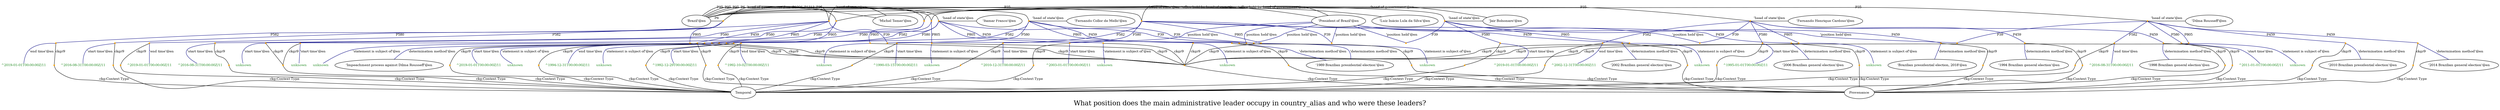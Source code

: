 strict graph "q155-K4" {
	label="What position does the main administrative leader occupy in country_alias and who were these leaders?"
	fontsize=20
	{
		rank=same
		node [color="" fontcolor=black fontsize=10 shape=ellipse style=""]
		Q155 [label="'Brazil'@en"]
		Q40722 [label="'Dilma Rousseff'@en"]
		node [color=orange fontsize=10 shape=point style=filled]
		"Q155-P35-Q40722-9755b85b-0" [label=""]
	}
	edge [fontsize=10]
	Q155 -- "Q155-P35-Q40722-9755b85b-0" [label=P35]
	"Q155-P35-Q40722-9755b85b-0" -- Q40722 [label="'head of state'@en"]
	node [color=orange fontsize=10 shape=point style=filled]
	"Q155-P35-Q40722-9755b85b-0" [label=""]
	node [color=orange fontsize=10 shape=point style=filled]
	"Q155-P35-Q40722-9755b85b-0-P805" [label=""]
	node [color="" fontcolor=forestgreen fontsize=10 shape=plain style=""]
	"Q155-P35-Q40722-9755b85b-0-P805unknown" [label=unknown]
	"Q155-P35-Q40722-9755b85b-0" -- "Q155-P35-Q40722-9755b85b-0-P805" [label=P805 color=navyblue]
	"Q155-P35-Q40722-9755b85b-0-P805" -- "Q155-P35-Q40722-9755b85b-0-P805unknown" [label="'statement is subject of'@en" color=navyblue]
	node [color=orange fontsize=10 shape=point style=filled]
	"Q155-P35-Q40722-9755b85b-0-P805" [label=""]
	node [color=orange fontsize=10 shape=point style=filled]
	"ckg_c22-P805" [label=""]
	node [color="" fontcolor=black fontsize=10 shape=ellipse style=""]
	ckgP1 [label=Provenance]
	"Q155-P35-Q40722-9755b85b-0-P805" -- "ckg_c22-P805" [label=ckgr9]
	"ckg_c22-P805" -- ckgP1 [label="ckg:Context Type"]
	{
		rank=same
		node [color="" fontcolor=black fontsize=10 shape=ellipse style=""]
		Q155 [label="'Brazil'@en"]
		Q236503 [label="'Fernando Collor de Mello'@en"]
		node [color=orange fontsize=10 shape=point style=filled]
		"Q155-P35-Q236503-8f926bc0-0" [label=""]
	}
	edge [fontsize=10]
	Q155 -- "Q155-P35-Q236503-8f926bc0-0" [label=P35]
	"Q155-P35-Q236503-8f926bc0-0" -- Q236503 [label="'head of state'@en"]
	node [color=orange fontsize=10 shape=point style=filled]
	"Q155-P35-Q236503-8f926bc0-0" [label=""]
	node [color=orange fontsize=10 shape=point style=filled]
	"Q155-P35-Q236503-8f926bc0-0-P805" [label=""]
	node [color="" fontcolor=forestgreen fontsize=10 shape=plain style=""]
	"Q155-P35-Q236503-8f926bc0-0-P805unknown" [label=unknown]
	"Q155-P35-Q236503-8f926bc0-0" -- "Q155-P35-Q236503-8f926bc0-0-P805" [label=P805 color=navyblue]
	"Q155-P35-Q236503-8f926bc0-0-P805" -- "Q155-P35-Q236503-8f926bc0-0-P805unknown" [label="'statement is subject of'@en" color=navyblue]
	node [color=orange fontsize=10 shape=point style=filled]
	"Q155-P35-Q236503-8f926bc0-0-P805" [label=""]
	node [color=orange fontsize=10 shape=point style=filled]
	"ckg_c22-P805" [label=""]
	node [color="" fontcolor=black fontsize=10 shape=ellipse style=""]
	ckgP1 [label=Provenance]
	"Q155-P35-Q236503-8f926bc0-0-P805" -- "ckg_c22-P805" [label=ckgr9]
	"ckg_c22-P805" -- ckgP1 [label="ckg:Context Type"]
	{
		rank=same
		node [color="" fontcolor=black fontsize=10 shape=ellipse style=""]
		Q155 [label="'Brazil'@en"]
		Q230578 [label="'Fernando Henrique Cardoso'@en"]
		node [color=orange fontsize=10 shape=point style=filled]
		"Q155-P35-Q230578-cbb0f2ec-0" [label=""]
	}
	edge [fontsize=10]
	Q155 -- "Q155-P35-Q230578-cbb0f2ec-0" [label=P35]
	"Q155-P35-Q230578-cbb0f2ec-0" -- Q230578 [label="'head of state'@en"]
	node [color=orange fontsize=10 shape=point style=filled]
	"Q155-P35-Q230578-cbb0f2ec-0" [label=""]
	node [color=orange fontsize=10 shape=point style=filled]
	"Q155-P35-Q230578-cbb0f2ec-0-P805" [label=""]
	node [color="" fontcolor=forestgreen fontsize=10 shape=plain style=""]
	"Q155-P35-Q230578-cbb0f2ec-0-P805unknown" [label=unknown]
	"Q155-P35-Q230578-cbb0f2ec-0" -- "Q155-P35-Q230578-cbb0f2ec-0-P805" [label=P805 color=navyblue]
	"Q155-P35-Q230578-cbb0f2ec-0-P805" -- "Q155-P35-Q230578-cbb0f2ec-0-P805unknown" [label="'statement is subject of'@en" color=navyblue]
	node [color=orange fontsize=10 shape=point style=filled]
	"Q155-P35-Q230578-cbb0f2ec-0-P805" [label=""]
	node [color=orange fontsize=10 shape=point style=filled]
	"ckg_c22-P805" [label=""]
	node [color="" fontcolor=black fontsize=10 shape=ellipse style=""]
	ckgP1 [label=Provenance]
	"Q155-P35-Q230578-cbb0f2ec-0-P805" -- "ckg_c22-P805" [label=ckgr9]
	"ckg_c22-P805" -- ckgP1 [label="ckg:Context Type"]
	{
		rank=same
		node [color="" fontcolor=black fontsize=10 shape=ellipse style=""]
		Q155 [label="'Brazil'@en"]
		Q485946 [label="'Itamar Franco'@en"]
		node [color=orange fontsize=10 shape=point style=filled]
		"Q155-P35-Q485946-0e2d65bf-0" [label=""]
	}
	edge [fontsize=10]
	Q155 -- "Q155-P35-Q485946-0e2d65bf-0" [label=P35]
	"Q155-P35-Q485946-0e2d65bf-0" -- Q485946 [label="'head of state'@en"]
	node [color=orange fontsize=10 shape=point style=filled]
	"Q155-P35-Q485946-0e2d65bf-0" [label=""]
	node [color=orange fontsize=10 shape=point style=filled]
	"Q155-P35-Q485946-0e2d65bf-0-P805" [label=""]
	node [color="" fontcolor=forestgreen fontsize=10 shape=plain style=""]
	"Q155-P35-Q485946-0e2d65bf-0-P805unknown" [label=unknown]
	"Q155-P35-Q485946-0e2d65bf-0" -- "Q155-P35-Q485946-0e2d65bf-0-P805" [label=P805 color=navyblue]
	"Q155-P35-Q485946-0e2d65bf-0-P805" -- "Q155-P35-Q485946-0e2d65bf-0-P805unknown" [label="'statement is subject of'@en" color=navyblue]
	node [color=orange fontsize=10 shape=point style=filled]
	"Q155-P35-Q485946-0e2d65bf-0-P805" [label=""]
	node [color=orange fontsize=10 shape=point style=filled]
	"ckg_c22-P805" [label=""]
	node [color="" fontcolor=black fontsize=10 shape=ellipse style=""]
	ckgP1 [label=Provenance]
	"Q155-P35-Q485946-0e2d65bf-0-P805" -- "ckg_c22-P805" [label=ckgr9]
	"ckg_c22-P805" -- ckgP1 [label="ckg:Context Type"]
	{
		rank=same
		node [color="" fontcolor=black fontsize=10 shape=ellipse style=""]
		Q155 [label="'Brazil'@en"]
		Q10304982 [label="'Jair Bolsonaro'@en"]
		node [color=orange fontsize=10 shape=point style=filled]
		"Q155-P35-Q10304982-20d3e965-0" [label=""]
	}
	edge [fontsize=10]
	Q155 -- "Q155-P35-Q10304982-20d3e965-0" [label=P35]
	"Q155-P35-Q10304982-20d3e965-0" -- Q10304982 [label="'head of state'@en"]
	node [color=orange fontsize=10 shape=point style=filled]
	"Q155-P35-Q10304982-20d3e965-0" [label=""]
	node [color=orange fontsize=10 shape=point style=filled]
	"Q155-P35-Q10304982-20d3e965-0-P805" [label=""]
	node [color="" fontcolor=forestgreen fontsize=10 shape=plain style=""]
	"Q155-P35-Q10304982-20d3e965-0-P805unknown" [label=unknown]
	"Q155-P35-Q10304982-20d3e965-0" -- "Q155-P35-Q10304982-20d3e965-0-P805" [label=P805 color=navyblue]
	"Q155-P35-Q10304982-20d3e965-0-P805" -- "Q155-P35-Q10304982-20d3e965-0-P805unknown" [label="'statement is subject of'@en" color=navyblue]
	node [color=orange fontsize=10 shape=point style=filled]
	"Q155-P35-Q10304982-20d3e965-0-P805" [label=""]
	node [color=orange fontsize=10 shape=point style=filled]
	"ckg_c22-P805" [label=""]
	node [color="" fontcolor=black fontsize=10 shape=ellipse style=""]
	ckgP1 [label=Provenance]
	"Q155-P35-Q10304982-20d3e965-0-P805" -- "ckg_c22-P805" [label=ckgr9]
	"ckg_c22-P805" -- ckgP1 [label="ckg:Context Type"]
	{
		rank=same
		node [color="" fontcolor=black fontsize=10 shape=ellipse style=""]
		Q155 [label="'Brazil'@en"]
		Q37181 [label="'Luiz Inácio Lula da Silva'@en"]
		node [color=orange fontsize=10 shape=point style=filled]
		"Q155-P35-Q37181-f6e1088b-0" [label=""]
	}
	edge [fontsize=10]
	Q155 -- "Q155-P35-Q37181-f6e1088b-0" [label=P35]
	"Q155-P35-Q37181-f6e1088b-0" -- Q37181 [label="'head of state'@en"]
	node [color=orange fontsize=10 shape=point style=filled]
	"Q155-P35-Q37181-f6e1088b-0" [label=""]
	node [color=orange fontsize=10 shape=point style=filled]
	"Q155-P35-Q37181-f6e1088b-0-P805" [label=""]
	node [color="" fontcolor=forestgreen fontsize=10 shape=plain style=""]
	"Q155-P35-Q37181-f6e1088b-0-P805unknown" [label=unknown]
	"Q155-P35-Q37181-f6e1088b-0" -- "Q155-P35-Q37181-f6e1088b-0-P805" [label=P805 color=navyblue]
	"Q155-P35-Q37181-f6e1088b-0-P805" -- "Q155-P35-Q37181-f6e1088b-0-P805unknown" [label="'statement is subject of'@en" color=navyblue]
	node [color=orange fontsize=10 shape=point style=filled]
	"Q155-P35-Q37181-f6e1088b-0-P805" [label=""]
	node [color=orange fontsize=10 shape=point style=filled]
	"ckg_c22-P805" [label=""]
	node [color="" fontcolor=black fontsize=10 shape=ellipse style=""]
	ckgP1 [label=Provenance]
	"Q155-P35-Q37181-f6e1088b-0-P805" -- "ckg_c22-P805" [label=ckgr9]
	"ckg_c22-P805" -- ckgP1 [label="ckg:Context Type"]
	{
		rank=same
		node [color="" fontcolor=black fontsize=10 shape=ellipse style=""]
		Q155 [label="'Brazil'@en"]
		Q463533 [label="'Michel Temer'@en"]
		node [color=orange fontsize=10 shape=point style=filled]
		"Q155-P35-Q463533-cd253216-0" [label=""]
	}
	edge [fontsize=10]
	Q155 -- "Q155-P35-Q463533-cd253216-0" [label=P35]
	"Q155-P35-Q463533-cd253216-0" -- Q463533 [label="'head of state'@en"]
	node [color=orange fontsize=10 shape=point style=filled]
	"Q155-P35-Q463533-cd253216-0" [label=""]
	node [color=orange fontsize=10 shape=point style=filled]
	"Q155-P35-Q463533-cd253216-0-P805" [label=""]
	node [color="" fontcolor=forestgreen fontsize=10 shape=plain style=""]
	"Q155-P35-Q463533-cd253216-0-P805unknown" [label=unknown]
	"Q155-P35-Q463533-cd253216-0" -- "Q155-P35-Q463533-cd253216-0-P805" [label=P805 color=navyblue]
	"Q155-P35-Q463533-cd253216-0-P805" -- "Q155-P35-Q463533-cd253216-0-P805unknown" [label="'statement is subject of'@en" color=navyblue]
	node [color=orange fontsize=10 shape=point style=filled]
	"Q155-P35-Q463533-cd253216-0-P805" [label=""]
	node [color=orange fontsize=10 shape=point style=filled]
	"ckg_c22-P805" [label=""]
	node [color="" fontcolor=black fontsize=10 shape=ellipse style=""]
	ckgP1 [label=Provenance]
	"Q155-P35-Q463533-cd253216-0-P805" -- "ckg_c22-P805" [label=ckgr9]
	"ckg_c22-P805" -- ckgP1 [label="ckg:Context Type"]
	{
		rank=same
		node [color="" fontcolor=black fontsize=10 shape=ellipse style=""]
		Q155 [label="'Brazil'@en"]
		Q10304982 [label="'Jair Bolsonaro'@en"]
		node [color=orange fontsize=10 shape=point style=filled]
		"Q155-P6-Q10304982-940c8ffb-0" [label=""]
	}
	edge [fontsize=10]
	Q155 -- "Q155-P6-Q10304982-940c8ffb-0" [label=P6]
	"Q155-P6-Q10304982-940c8ffb-0" -- Q10304982 [label="'head of government'@en"]
	{
		rank=same
		node [color="" fontcolor=black fontsize=10 shape=ellipse style=""]
		Q155 [label="'Brazil'@en"]
		Q463533 [label="'Michel Temer'@en"]
		node [color=orange fontsize=10 shape=point style=filled]
		"Q155-P6-Q463533-449831e6-0" [label=""]
	}
	edge [fontsize=10]
	Q155 -- "Q155-P6-Q463533-449831e6-0" [label=P6]
	"Q155-P6-Q463533-449831e6-0" -- Q463533 [label="'head of government'@en"]
	{
		rank=same
		node [color="" fontcolor=black fontsize=10 shape=ellipse style=""]
		Q155 [label="'Brazil'@en"]
		Q10304982 [label="'Jair Bolsonaro'@en"]
		node [color=orange fontsize=10 shape=point style=filled]
		"Q155-P6-Q10304982-940c8ffb-0" [label=""]
	}
	edge [fontsize=10]
	Q155 -- "Q155-P6-Q10304982-940c8ffb-0" [label=P6]
	"Q155-P6-Q10304982-940c8ffb-0" -- Q10304982 [label="'head of government'@en"]
	node [color=orange fontsize=10 shape=point style=filled]
	"Q155-P6-Q10304982-940c8ffb-0" [label=""]
	node [color=orange fontsize=10 shape=point style=filled]
	"Q155-P6-Q10304982-940c8ffb-0-P805" [label=""]
	node [color="" fontcolor=forestgreen fontsize=10 shape=plain style=""]
	"Q155-P6-Q10304982-940c8ffb-0-P805unknown" [label=unknown]
	"Q155-P6-Q10304982-940c8ffb-0" -- "Q155-P6-Q10304982-940c8ffb-0-P805" [label=P805 color=navyblue]
	"Q155-P6-Q10304982-940c8ffb-0-P805" -- "Q155-P6-Q10304982-940c8ffb-0-P805unknown" [label="'statement is subject of'@en" color=navyblue]
	node [color=orange fontsize=10 shape=point style=filled]
	"Q155-P6-Q10304982-940c8ffb-0-P805" [label=""]
	node [color=orange fontsize=10 shape=point style=filled]
	"ckg_c22-P805" [label=""]
	node [color="" fontcolor=black fontsize=10 shape=ellipse style=""]
	ckgP1 [label=Provenance]
	"Q155-P6-Q10304982-940c8ffb-0-P805" -- "ckg_c22-P805" [label=ckgr9]
	"ckg_c22-P805" -- ckgP1 [label="ckg:Context Type"]
	{
		rank=same
		node [color="" fontcolor=black fontsize=10 shape=ellipse style=""]
		Q155 [label="'Brazil'@en"]
		Q463533 [label="'Michel Temer'@en"]
		node [color=orange fontsize=10 shape=point style=filled]
		"Q155-P6-Q463533-449831e6-0" [label=""]
	}
	edge [fontsize=10]
	Q155 -- "Q155-P6-Q463533-449831e6-0" [label=P6]
	"Q155-P6-Q463533-449831e6-0" -- Q463533 [label="'head of government'@en"]
	node [color=orange fontsize=10 shape=point style=filled]
	"Q155-P6-Q463533-449831e6-0" [label=""]
	node [color=orange fontsize=10 shape=point style=filled]
	"Q155-P6-Q463533-449831e6-0-P805" [label=""]
	node [color="" fontcolor=forestgreen fontsize=10 shape=plain style=""]
	"Q155-P6-Q463533-449831e6-0-P805unknown" [label=unknown]
	"Q155-P6-Q463533-449831e6-0" -- "Q155-P6-Q463533-449831e6-0-P805" [label=P805 color=navyblue]
	"Q155-P6-Q463533-449831e6-0-P805" -- "Q155-P6-Q463533-449831e6-0-P805unknown" [label="'statement is subject of'@en" color=navyblue]
	node [color=orange fontsize=10 shape=point style=filled]
	"Q155-P6-Q463533-449831e6-0-P805" [label=""]
	node [color=orange fontsize=10 shape=point style=filled]
	"ckg_c22-P805" [label=""]
	node [color="" fontcolor=black fontsize=10 shape=ellipse style=""]
	ckgP1 [label=Provenance]
	"Q155-P6-Q463533-449831e6-0-P805" -- "ckg_c22-P805" [label=ckgr9]
	"ckg_c22-P805" -- ckgP1 [label="ckg:Context Type"]
	{
		rank=same
		node [color="" fontcolor=black fontsize=10 shape=ellipse style=""]
		Q155 [label="'Brazil'@en"]
		Q40722 [label="'Dilma Rousseff'@en"]
		node [color=orange fontsize=10 shape=point style=filled]
		"Q155-P35-Q40722-9755b85b-0" [label=""]
	}
	edge [fontsize=10]
	Q155 -- "Q155-P35-Q40722-9755b85b-0" [label=P35]
	"Q155-P35-Q40722-9755b85b-0" -- Q40722 [label="'head of state'@en"]
	node [color=orange fontsize=10 shape=point style=filled]
	"Q155-P35-Q40722-9755b85b-0" [label=""]
	node [color=orange fontsize=10 shape=point style=filled]
	"Q155-P35-Q40722-9755b85b-0-P459-Q985172-0" [label=""]
	node [color="" fontcolor=black fontsize=10 shape=ellipse style=""]
	Q985172 [label="'2010 Brazilian presidential election'@en"]
	"Q155-P35-Q40722-9755b85b-0" -- "Q155-P35-Q40722-9755b85b-0-P459-Q985172-0" [label=P459 color=navyblue]
	"Q155-P35-Q40722-9755b85b-0-P459-Q985172-0" -- Q985172 [label="'determination method'@en" color=navyblue]
	node [color=orange fontsize=10 shape=point style=filled]
	"Q155-P35-Q40722-9755b85b-0-P459-Q985172-0" [label=""]
	node [color=orange fontsize=10 shape=point style=filled]
	"Q155-P35-Q40722-9755b85b-0-P459-Q985172-0-P459" [label=""]
	node [color="" fontcolor=black fontsize=10 shape=ellipse style=""]
	ckgP1 [label=Provenance]
	"Q155-P35-Q40722-9755b85b-0-P459-Q985172-0" -- "Q155-P35-Q40722-9755b85b-0-P459-Q985172-0-P459" [label=ckgr9]
	"Q155-P35-Q40722-9755b85b-0-P459-Q985172-0-P459" -- ckgP1 [label="ckg:Context Type"]
	{
		rank=same
		node [color="" fontcolor=black fontsize=10 shape=ellipse style=""]
		Q155 [label="'Brazil'@en"]
		Q40722 [label="'Dilma Rousseff'@en"]
		node [color=orange fontsize=10 shape=point style=filled]
		"Q155-P35-Q40722-9755b85b-0" [label=""]
	}
	edge [fontsize=10]
	Q155 -- "Q155-P35-Q40722-9755b85b-0" [label=P35]
	"Q155-P35-Q40722-9755b85b-0" -- Q40722 [label="'head of state'@en"]
	node [color=orange fontsize=10 shape=point style=filled]
	"Q155-P35-Q40722-9755b85b-0" [label=""]
	node [color=orange fontsize=10 shape=point style=filled]
	"Q155-P35-Q40722-9755b85b-0-P459-Q4958898-0" [label=""]
	node [color="" fontcolor=black fontsize=10 shape=ellipse style=""]
	Q4958898 [label="'2014 Brazilian general election'@en"]
	"Q155-P35-Q40722-9755b85b-0" -- "Q155-P35-Q40722-9755b85b-0-P459-Q4958898-0" [label=P459 color=navyblue]
	"Q155-P35-Q40722-9755b85b-0-P459-Q4958898-0" -- Q4958898 [label="'determination method'@en" color=navyblue]
	node [color=orange fontsize=10 shape=point style=filled]
	"Q155-P35-Q40722-9755b85b-0-P459-Q4958898-0" [label=""]
	node [color=orange fontsize=10 shape=point style=filled]
	"Q155-P35-Q40722-9755b85b-0-P459-Q4958898-0-P459" [label=""]
	node [color="" fontcolor=black fontsize=10 shape=ellipse style=""]
	ckgP1 [label=Provenance]
	"Q155-P35-Q40722-9755b85b-0-P459-Q4958898-0" -- "Q155-P35-Q40722-9755b85b-0-P459-Q4958898-0-P459" [label=ckgr9]
	"Q155-P35-Q40722-9755b85b-0-P459-Q4958898-0-P459" -- ckgP1 [label="ckg:Context Type"]
	{
		rank=same
		node [color="" fontcolor=black fontsize=10 shape=ellipse style=""]
		Q155 [label="'Brazil'@en"]
		Q40722 [label="'Dilma Rousseff'@en"]
		node [color=orange fontsize=10 shape=point style=filled]
		"Q155-P35-Q40722-9755b85b-0" [label=""]
	}
	edge [fontsize=10]
	Q155 -- "Q155-P35-Q40722-9755b85b-0" [label=P35]
	"Q155-P35-Q40722-9755b85b-0" -- Q40722 [label="'head of state'@en"]
	node [color=orange fontsize=10 shape=point style=filled]
	"Q155-P35-Q40722-9755b85b-0" [label=""]
	node [color=orange fontsize=10 shape=point style=filled]
	"Q155-P35-Q40722-9755b85b-0-P582-fe7de0-0" [label=""]
	node [color="" fontcolor=forestgreen fontsize=10 shape=plain style=""]
	"Q155-P35-Q40722-9755b85b-0-P582-fe7de0-0^2016-08-31T00_00_00Z/11" [label="^2016-08-31T00:00:00Z/11"]
	"Q155-P35-Q40722-9755b85b-0" -- "Q155-P35-Q40722-9755b85b-0-P582-fe7de0-0" [label=P582 color=navyblue]
	"Q155-P35-Q40722-9755b85b-0-P582-fe7de0-0" -- "Q155-P35-Q40722-9755b85b-0-P582-fe7de0-0^2016-08-31T00_00_00Z/11" [label="'end time'@en" color=navyblue]
	node [color=orange fontsize=10 shape=point style=filled]
	"Q155-P35-Q40722-9755b85b-0-P582-fe7de0-0" [label=""]
	node [color=orange fontsize=10 shape=point style=filled]
	"Q155-P35-Q40722-9755b85b-0-P582-fe7de0-0-P582" [label=""]
	node [color="" fontcolor=black fontsize=10 shape=ellipse style=""]
	ckgT1 [label=Temporal]
	"Q155-P35-Q40722-9755b85b-0-P582-fe7de0-0" -- "Q155-P35-Q40722-9755b85b-0-P582-fe7de0-0-P582" [label=ckgr9]
	"Q155-P35-Q40722-9755b85b-0-P582-fe7de0-0-P582" -- ckgT1 [label="ckg:Context Type"]
	{
		rank=same
		node [color="" fontcolor=black fontsize=10 shape=ellipse style=""]
		Q155 [label="'Brazil'@en"]
		Q236503 [label="'Fernando Collor de Mello'@en"]
		node [color=orange fontsize=10 shape=point style=filled]
		"Q155-P35-Q236503-8f926bc0-0" [label=""]
	}
	edge [fontsize=10]
	Q155 -- "Q155-P35-Q236503-8f926bc0-0" [label=P35]
	"Q155-P35-Q236503-8f926bc0-0" -- Q236503 [label="'head of state'@en"]
	node [color=orange fontsize=10 shape=point style=filled]
	"Q155-P35-Q236503-8f926bc0-0" [label=""]
	node [color=orange fontsize=10 shape=point style=filled]
	"Q155-P35-Q236503-8f926bc0-0-P459-Q3722531-0" [label=""]
	node [color="" fontcolor=black fontsize=10 shape=ellipse style=""]
	Q3722531 [label="'1989 Brazilian presidential election'@en"]
	"Q155-P35-Q236503-8f926bc0-0" -- "Q155-P35-Q236503-8f926bc0-0-P459-Q3722531-0" [label=P459 color=navyblue]
	"Q155-P35-Q236503-8f926bc0-0-P459-Q3722531-0" -- Q3722531 [label="'determination method'@en" color=navyblue]
	node [color=orange fontsize=10 shape=point style=filled]
	"Q155-P35-Q236503-8f926bc0-0-P459-Q3722531-0" [label=""]
	node [color=orange fontsize=10 shape=point style=filled]
	"Q155-P35-Q236503-8f926bc0-0-P459-Q3722531-0-P459" [label=""]
	node [color="" fontcolor=black fontsize=10 shape=ellipse style=""]
	ckgP1 [label=Provenance]
	"Q155-P35-Q236503-8f926bc0-0-P459-Q3722531-0" -- "Q155-P35-Q236503-8f926bc0-0-P459-Q3722531-0-P459" [label=ckgr9]
	"Q155-P35-Q236503-8f926bc0-0-P459-Q3722531-0-P459" -- ckgP1 [label="ckg:Context Type"]
	{
		rank=same
		node [color="" fontcolor=black fontsize=10 shape=ellipse style=""]
		Q155 [label="'Brazil'@en"]
		Q236503 [label="'Fernando Collor de Mello'@en"]
		node [color=orange fontsize=10 shape=point style=filled]
		"Q155-P35-Q236503-8f926bc0-0" [label=""]
	}
	edge [fontsize=10]
	Q155 -- "Q155-P35-Q236503-8f926bc0-0" [label=P35]
	"Q155-P35-Q236503-8f926bc0-0" -- Q236503 [label="'head of state'@en"]
	node [color=orange fontsize=10 shape=point style=filled]
	"Q155-P35-Q236503-8f926bc0-0" [label=""]
	node [color=orange fontsize=10 shape=point style=filled]
	"Q155-P35-Q236503-8f926bc0-0-P582-b4c2f7-0" [label=""]
	node [color="" fontcolor=forestgreen fontsize=10 shape=plain style=""]
	"Q155-P35-Q236503-8f926bc0-0-P582-b4c2f7-0^1992-10-02T00_00_00Z/11" [label="^1992-10-02T00:00:00Z/11"]
	"Q155-P35-Q236503-8f926bc0-0" -- "Q155-P35-Q236503-8f926bc0-0-P582-b4c2f7-0" [label=P582 color=navyblue]
	"Q155-P35-Q236503-8f926bc0-0-P582-b4c2f7-0" -- "Q155-P35-Q236503-8f926bc0-0-P582-b4c2f7-0^1992-10-02T00_00_00Z/11" [label="'end time'@en" color=navyblue]
	node [color=orange fontsize=10 shape=point style=filled]
	"Q155-P35-Q236503-8f926bc0-0-P582-b4c2f7-0" [label=""]
	node [color=orange fontsize=10 shape=point style=filled]
	"Q155-P35-Q236503-8f926bc0-0-P582-b4c2f7-0-P582" [label=""]
	node [color="" fontcolor=black fontsize=10 shape=ellipse style=""]
	ckgT1 [label=Temporal]
	"Q155-P35-Q236503-8f926bc0-0-P582-b4c2f7-0" -- "Q155-P35-Q236503-8f926bc0-0-P582-b4c2f7-0-P582" [label=ckgr9]
	"Q155-P35-Q236503-8f926bc0-0-P582-b4c2f7-0-P582" -- ckgT1 [label="ckg:Context Type"]
	{
		rank=same
		node [color="" fontcolor=black fontsize=10 shape=ellipse style=""]
		Q155 [label="'Brazil'@en"]
		Q230578 [label="'Fernando Henrique Cardoso'@en"]
		node [color=orange fontsize=10 shape=point style=filled]
		"Q155-P35-Q230578-cbb0f2ec-0" [label=""]
	}
	edge [fontsize=10]
	Q155 -- "Q155-P35-Q230578-cbb0f2ec-0" [label=P35]
	"Q155-P35-Q230578-cbb0f2ec-0" -- Q230578 [label="'head of state'@en"]
	node [color=orange fontsize=10 shape=point style=filled]
	"Q155-P35-Q230578-cbb0f2ec-0" [label=""]
	node [color=orange fontsize=10 shape=point style=filled]
	"Q155-P35-Q230578-cbb0f2ec-0-P459-Q4958829-0" [label=""]
	node [color="" fontcolor=black fontsize=10 shape=ellipse style=""]
	Q4958829 [label="'1994 Brazilian general election'@en"]
	"Q155-P35-Q230578-cbb0f2ec-0" -- "Q155-P35-Q230578-cbb0f2ec-0-P459-Q4958829-0" [label=P459 color=navyblue]
	"Q155-P35-Q230578-cbb0f2ec-0-P459-Q4958829-0" -- Q4958829 [label="'determination method'@en" color=navyblue]
	node [color=orange fontsize=10 shape=point style=filled]
	"Q155-P35-Q230578-cbb0f2ec-0-P459-Q4958829-0" [label=""]
	node [color=orange fontsize=10 shape=point style=filled]
	"Q155-P35-Q230578-cbb0f2ec-0-P459-Q4958829-0-P459" [label=""]
	node [color="" fontcolor=black fontsize=10 shape=ellipse style=""]
	ckgP1 [label=Provenance]
	"Q155-P35-Q230578-cbb0f2ec-0-P459-Q4958829-0" -- "Q155-P35-Q230578-cbb0f2ec-0-P459-Q4958829-0-P459" [label=ckgr9]
	"Q155-P35-Q230578-cbb0f2ec-0-P459-Q4958829-0-P459" -- ckgP1 [label="ckg:Context Type"]
	{
		rank=same
		node [color="" fontcolor=black fontsize=10 shape=ellipse style=""]
		Q155 [label="'Brazil'@en"]
		Q230578 [label="'Fernando Henrique Cardoso'@en"]
		node [color=orange fontsize=10 shape=point style=filled]
		"Q155-P35-Q230578-cbb0f2ec-0" [label=""]
	}
	edge [fontsize=10]
	Q155 -- "Q155-P35-Q230578-cbb0f2ec-0" [label=P35]
	"Q155-P35-Q230578-cbb0f2ec-0" -- Q230578 [label="'head of state'@en"]
	node [color=orange fontsize=10 shape=point style=filled]
	"Q155-P35-Q230578-cbb0f2ec-0" [label=""]
	node [color=orange fontsize=10 shape=point style=filled]
	"Q155-P35-Q230578-cbb0f2ec-0-P459-Q2346732-0" [label=""]
	node [color="" fontcolor=black fontsize=10 shape=ellipse style=""]
	Q2346732 [label="'1998 Brazilian general election'@en"]
	"Q155-P35-Q230578-cbb0f2ec-0" -- "Q155-P35-Q230578-cbb0f2ec-0-P459-Q2346732-0" [label=P459 color=navyblue]
	"Q155-P35-Q230578-cbb0f2ec-0-P459-Q2346732-0" -- Q2346732 [label="'determination method'@en" color=navyblue]
	node [color=orange fontsize=10 shape=point style=filled]
	"Q155-P35-Q230578-cbb0f2ec-0-P459-Q2346732-0" [label=""]
	node [color=orange fontsize=10 shape=point style=filled]
	"Q155-P35-Q230578-cbb0f2ec-0-P459-Q2346732-0-P459" [label=""]
	node [color="" fontcolor=black fontsize=10 shape=ellipse style=""]
	ckgP1 [label=Provenance]
	"Q155-P35-Q230578-cbb0f2ec-0-P459-Q2346732-0" -- "Q155-P35-Q230578-cbb0f2ec-0-P459-Q2346732-0-P459" [label=ckgr9]
	"Q155-P35-Q230578-cbb0f2ec-0-P459-Q2346732-0-P459" -- ckgP1 [label="ckg:Context Type"]
	{
		rank=same
		node [color="" fontcolor=black fontsize=10 shape=ellipse style=""]
		Q155 [label="'Brazil'@en"]
		Q230578 [label="'Fernando Henrique Cardoso'@en"]
		node [color=orange fontsize=10 shape=point style=filled]
		"Q155-P35-Q230578-cbb0f2ec-0" [label=""]
	}
	edge [fontsize=10]
	Q155 -- "Q155-P35-Q230578-cbb0f2ec-0" [label=P35]
	"Q155-P35-Q230578-cbb0f2ec-0" -- Q230578 [label="'head of state'@en"]
	node [color=orange fontsize=10 shape=point style=filled]
	"Q155-P35-Q230578-cbb0f2ec-0" [label=""]
	node [color=orange fontsize=10 shape=point style=filled]
	"Q155-P35-Q230578-cbb0f2ec-0-P582-7f5a51-0" [label=""]
	node [color="" fontcolor=forestgreen fontsize=10 shape=plain style=""]
	"Q155-P35-Q230578-cbb0f2ec-0-P582-7f5a51-0^2002-12-31T00_00_00Z/11" [label="^2002-12-31T00:00:00Z/11"]
	"Q155-P35-Q230578-cbb0f2ec-0" -- "Q155-P35-Q230578-cbb0f2ec-0-P582-7f5a51-0" [label=P582 color=navyblue]
	"Q155-P35-Q230578-cbb0f2ec-0-P582-7f5a51-0" -- "Q155-P35-Q230578-cbb0f2ec-0-P582-7f5a51-0^2002-12-31T00_00_00Z/11" [label="'end time'@en" color=navyblue]
	node [color=orange fontsize=10 shape=point style=filled]
	"Q155-P35-Q230578-cbb0f2ec-0-P582-7f5a51-0" [label=""]
	node [color=orange fontsize=10 shape=point style=filled]
	"Q155-P35-Q230578-cbb0f2ec-0-P582-7f5a51-0-P582" [label=""]
	node [color="" fontcolor=black fontsize=10 shape=ellipse style=""]
	ckgT1 [label=Temporal]
	"Q155-P35-Q230578-cbb0f2ec-0-P582-7f5a51-0" -- "Q155-P35-Q230578-cbb0f2ec-0-P582-7f5a51-0-P582" [label=ckgr9]
	"Q155-P35-Q230578-cbb0f2ec-0-P582-7f5a51-0-P582" -- ckgT1 [label="ckg:Context Type"]
	{
		rank=same
		node [color="" fontcolor=black fontsize=10 shape=ellipse style=""]
		Q155 [label="'Brazil'@en"]
		Q485946 [label="'Itamar Franco'@en"]
		node [color=orange fontsize=10 shape=point style=filled]
		"Q155-P35-Q485946-0e2d65bf-0" [label=""]
	}
	edge [fontsize=10]
	Q155 -- "Q155-P35-Q485946-0e2d65bf-0" [label=P35]
	"Q155-P35-Q485946-0e2d65bf-0" -- Q485946 [label="'head of state'@en"]
	node [color=orange fontsize=10 shape=point style=filled]
	"Q155-P35-Q485946-0e2d65bf-0" [label=""]
	node [color=orange fontsize=10 shape=point style=filled]
	"Q155-P35-Q485946-0e2d65bf-0-P459-Q3722531-0" [label=""]
	node [color="" fontcolor=black fontsize=10 shape=ellipse style=""]
	Q3722531 [label="'1989 Brazilian presidential election'@en"]
	"Q155-P35-Q485946-0e2d65bf-0" -- "Q155-P35-Q485946-0e2d65bf-0-P459-Q3722531-0" [label=P459 color=navyblue]
	"Q155-P35-Q485946-0e2d65bf-0-P459-Q3722531-0" -- Q3722531 [label="'determination method'@en" color=navyblue]
	node [color=orange fontsize=10 shape=point style=filled]
	"Q155-P35-Q485946-0e2d65bf-0-P459-Q3722531-0" [label=""]
	node [color=orange fontsize=10 shape=point style=filled]
	"Q155-P35-Q485946-0e2d65bf-0-P459-Q3722531-0-P459" [label=""]
	node [color="" fontcolor=black fontsize=10 shape=ellipse style=""]
	ckgP1 [label=Provenance]
	"Q155-P35-Q485946-0e2d65bf-0-P459-Q3722531-0" -- "Q155-P35-Q485946-0e2d65bf-0-P459-Q3722531-0-P459" [label=ckgr9]
	"Q155-P35-Q485946-0e2d65bf-0-P459-Q3722531-0-P459" -- ckgP1 [label="ckg:Context Type"]
	{
		rank=same
		node [color="" fontcolor=black fontsize=10 shape=ellipse style=""]
		Q155 [label="'Brazil'@en"]
		Q485946 [label="'Itamar Franco'@en"]
		node [color=orange fontsize=10 shape=point style=filled]
		"Q155-P35-Q485946-0e2d65bf-0" [label=""]
	}
	edge [fontsize=10]
	Q155 -- "Q155-P35-Q485946-0e2d65bf-0" [label=P35]
	"Q155-P35-Q485946-0e2d65bf-0" -- Q485946 [label="'head of state'@en"]
	node [color=orange fontsize=10 shape=point style=filled]
	"Q155-P35-Q485946-0e2d65bf-0" [label=""]
	node [color=orange fontsize=10 shape=point style=filled]
	"Q155-P35-Q485946-0e2d65bf-0-P582-352287-0" [label=""]
	node [color="" fontcolor=forestgreen fontsize=10 shape=plain style=""]
	"Q155-P35-Q485946-0e2d65bf-0-P582-352287-0^1994-12-31T00_00_00Z/11" [label="^1994-12-31T00:00:00Z/11"]
	"Q155-P35-Q485946-0e2d65bf-0" -- "Q155-P35-Q485946-0e2d65bf-0-P582-352287-0" [label=P582 color=navyblue]
	"Q155-P35-Q485946-0e2d65bf-0-P582-352287-0" -- "Q155-P35-Q485946-0e2d65bf-0-P582-352287-0^1994-12-31T00_00_00Z/11" [label="'end time'@en" color=navyblue]
	node [color=orange fontsize=10 shape=point style=filled]
	"Q155-P35-Q485946-0e2d65bf-0-P582-352287-0" [label=""]
	node [color=orange fontsize=10 shape=point style=filled]
	"Q155-P35-Q485946-0e2d65bf-0-P582-352287-0-P582" [label=""]
	node [color="" fontcolor=black fontsize=10 shape=ellipse style=""]
	ckgT1 [label=Temporal]
	"Q155-P35-Q485946-0e2d65bf-0-P582-352287-0" -- "Q155-P35-Q485946-0e2d65bf-0-P582-352287-0-P582" [label=ckgr9]
	"Q155-P35-Q485946-0e2d65bf-0-P582-352287-0-P582" -- ckgT1 [label="ckg:Context Type"]
	{
		rank=same
		node [color="" fontcolor=black fontsize=10 shape=ellipse style=""]
		Q155 [label="'Brazil'@en"]
		Q10304982 [label="'Jair Bolsonaro'@en"]
		node [color=orange fontsize=10 shape=point style=filled]
		"Q155-P35-Q10304982-20d3e965-0" [label=""]
	}
	edge [fontsize=10]
	Q155 -- "Q155-P35-Q10304982-20d3e965-0" [label=P35]
	"Q155-P35-Q10304982-20d3e965-0" -- Q10304982 [label="'head of state'@en"]
	node [color=orange fontsize=10 shape=point style=filled]
	"Q155-P35-Q10304982-20d3e965-0" [label=""]
	node [color=orange fontsize=10 shape=point style=filled]
	"Q155-P35-Q10304982-20d3e965-0-P459-Q30753034-0" [label=""]
	node [color="" fontcolor=black fontsize=10 shape=ellipse style=""]
	Q30753034 [label="'Brazilian presidential election, 2018'@en"]
	"Q155-P35-Q10304982-20d3e965-0" -- "Q155-P35-Q10304982-20d3e965-0-P459-Q30753034-0" [label=P459 color=navyblue]
	"Q155-P35-Q10304982-20d3e965-0-P459-Q30753034-0" -- Q30753034 [label="'determination method'@en" color=navyblue]
	node [color=orange fontsize=10 shape=point style=filled]
	"Q155-P35-Q10304982-20d3e965-0-P459-Q30753034-0" [label=""]
	node [color=orange fontsize=10 shape=point style=filled]
	"Q155-P35-Q10304982-20d3e965-0-P459-Q30753034-0-P459" [label=""]
	node [color="" fontcolor=black fontsize=10 shape=ellipse style=""]
	ckgP1 [label=Provenance]
	"Q155-P35-Q10304982-20d3e965-0-P459-Q30753034-0" -- "Q155-P35-Q10304982-20d3e965-0-P459-Q30753034-0-P459" [label=ckgr9]
	"Q155-P35-Q10304982-20d3e965-0-P459-Q30753034-0-P459" -- ckgP1 [label="ckg:Context Type"]
	{
		rank=same
		node [color="" fontcolor=black fontsize=10 shape=ellipse style=""]
		Q155 [label="'Brazil'@en"]
		Q37181 [label="'Luiz Inácio Lula da Silva'@en"]
		node [color=orange fontsize=10 shape=point style=filled]
		"Q155-P35-Q37181-f6e1088b-0" [label=""]
	}
	edge [fontsize=10]
	Q155 -- "Q155-P35-Q37181-f6e1088b-0" [label=P35]
	"Q155-P35-Q37181-f6e1088b-0" -- Q37181 [label="'head of state'@en"]
	node [color=orange fontsize=10 shape=point style=filled]
	"Q155-P35-Q37181-f6e1088b-0" [label=""]
	node [color=orange fontsize=10 shape=point style=filled]
	"Q155-P35-Q37181-f6e1088b-0-P459-Q3722534-0" [label=""]
	node [color="" fontcolor=black fontsize=10 shape=ellipse style=""]
	Q3722534 [label="'2002 Brazilian general election'@en"]
	"Q155-P35-Q37181-f6e1088b-0" -- "Q155-P35-Q37181-f6e1088b-0-P459-Q3722534-0" [label=P459 color=navyblue]
	"Q155-P35-Q37181-f6e1088b-0-P459-Q3722534-0" -- Q3722534 [label="'determination method'@en" color=navyblue]
	node [color=orange fontsize=10 shape=point style=filled]
	"Q155-P35-Q37181-f6e1088b-0-P459-Q3722534-0" [label=""]
	node [color=orange fontsize=10 shape=point style=filled]
	"Q155-P35-Q37181-f6e1088b-0-P459-Q3722534-0-P459" [label=""]
	node [color="" fontcolor=black fontsize=10 shape=ellipse style=""]
	ckgP1 [label=Provenance]
	"Q155-P35-Q37181-f6e1088b-0-P459-Q3722534-0" -- "Q155-P35-Q37181-f6e1088b-0-P459-Q3722534-0-P459" [label=ckgr9]
	"Q155-P35-Q37181-f6e1088b-0-P459-Q3722534-0-P459" -- ckgP1 [label="ckg:Context Type"]
	{
		rank=same
		node [color="" fontcolor=black fontsize=10 shape=ellipse style=""]
		Q155 [label="'Brazil'@en"]
		Q37181 [label="'Luiz Inácio Lula da Silva'@en"]
		node [color=orange fontsize=10 shape=point style=filled]
		"Q155-P35-Q37181-f6e1088b-0" [label=""]
	}
	edge [fontsize=10]
	Q155 -- "Q155-P35-Q37181-f6e1088b-0" [label=P35]
	"Q155-P35-Q37181-f6e1088b-0" -- Q37181 [label="'head of state'@en"]
	node [color=orange fontsize=10 shape=point style=filled]
	"Q155-P35-Q37181-f6e1088b-0" [label=""]
	node [color=orange fontsize=10 shape=point style=filled]
	"Q155-P35-Q37181-f6e1088b-0-P459-Q2164948-0" [label=""]
	node [color="" fontcolor=black fontsize=10 shape=ellipse style=""]
	Q2164948 [label="'2006 Brazilian general election'@en"]
	"Q155-P35-Q37181-f6e1088b-0" -- "Q155-P35-Q37181-f6e1088b-0-P459-Q2164948-0" [label=P459 color=navyblue]
	"Q155-P35-Q37181-f6e1088b-0-P459-Q2164948-0" -- Q2164948 [label="'determination method'@en" color=navyblue]
	node [color=orange fontsize=10 shape=point style=filled]
	"Q155-P35-Q37181-f6e1088b-0-P459-Q2164948-0" [label=""]
	node [color=orange fontsize=10 shape=point style=filled]
	"Q155-P35-Q37181-f6e1088b-0-P459-Q2164948-0-P459" [label=""]
	node [color="" fontcolor=black fontsize=10 shape=ellipse style=""]
	ckgP1 [label=Provenance]
	"Q155-P35-Q37181-f6e1088b-0-P459-Q2164948-0" -- "Q155-P35-Q37181-f6e1088b-0-P459-Q2164948-0-P459" [label=ckgr9]
	"Q155-P35-Q37181-f6e1088b-0-P459-Q2164948-0-P459" -- ckgP1 [label="ckg:Context Type"]
	{
		rank=same
		node [color="" fontcolor=black fontsize=10 shape=ellipse style=""]
		Q155 [label="'Brazil'@en"]
		Q37181 [label="'Luiz Inácio Lula da Silva'@en"]
		node [color=orange fontsize=10 shape=point style=filled]
		"Q155-P35-Q37181-f6e1088b-0" [label=""]
	}
	edge [fontsize=10]
	Q155 -- "Q155-P35-Q37181-f6e1088b-0" [label=P35]
	"Q155-P35-Q37181-f6e1088b-0" -- Q37181 [label="'head of state'@en"]
	node [color=orange fontsize=10 shape=point style=filled]
	"Q155-P35-Q37181-f6e1088b-0" [label=""]
	node [color=orange fontsize=10 shape=point style=filled]
	"Q155-P35-Q37181-f6e1088b-0-P582-68386d-0" [label=""]
	node [color="" fontcolor=forestgreen fontsize=10 shape=plain style=""]
	"Q155-P35-Q37181-f6e1088b-0-P582-68386d-0^2010-12-31T00_00_00Z/11" [label="^2010-12-31T00:00:00Z/11"]
	"Q155-P35-Q37181-f6e1088b-0" -- "Q155-P35-Q37181-f6e1088b-0-P582-68386d-0" [label=P582 color=navyblue]
	"Q155-P35-Q37181-f6e1088b-0-P582-68386d-0" -- "Q155-P35-Q37181-f6e1088b-0-P582-68386d-0^2010-12-31T00_00_00Z/11" [label="'end time'@en" color=navyblue]
	node [color=orange fontsize=10 shape=point style=filled]
	"Q155-P35-Q37181-f6e1088b-0-P582-68386d-0" [label=""]
	node [color=orange fontsize=10 shape=point style=filled]
	"Q155-P35-Q37181-f6e1088b-0-P582-68386d-0-P582" [label=""]
	node [color="" fontcolor=black fontsize=10 shape=ellipse style=""]
	ckgT1 [label=Temporal]
	"Q155-P35-Q37181-f6e1088b-0-P582-68386d-0" -- "Q155-P35-Q37181-f6e1088b-0-P582-68386d-0-P582" [label=ckgr9]
	"Q155-P35-Q37181-f6e1088b-0-P582-68386d-0-P582" -- ckgT1 [label="ckg:Context Type"]
	{
		rank=same
		node [color="" fontcolor=black fontsize=10 shape=ellipse style=""]
		Q155 [label="'Brazil'@en"]
		Q463533 [label="'Michel Temer'@en"]
		node [color=orange fontsize=10 shape=point style=filled]
		"Q155-P35-Q463533-cd253216-0" [label=""]
	}
	edge [fontsize=10]
	Q155 -- "Q155-P35-Q463533-cd253216-0" [label=P35]
	"Q155-P35-Q463533-cd253216-0" -- Q463533 [label="'head of state'@en"]
	node [color=orange fontsize=10 shape=point style=filled]
	"Q155-P35-Q463533-cd253216-0" [label=""]
	node [color=orange fontsize=10 shape=point style=filled]
	"Q155-P35-Q463533-cd253216-0-P459-Q23712863-0" [label=""]
	node [color="" fontcolor=black fontsize=10 shape=ellipse style=""]
	Q23712863 [label="'Impeachment process against Dilma Rousseff'@en"]
	"Q155-P35-Q463533-cd253216-0" -- "Q155-P35-Q463533-cd253216-0-P459-Q23712863-0" [label=P459 color=navyblue]
	"Q155-P35-Q463533-cd253216-0-P459-Q23712863-0" -- Q23712863 [label="'determination method'@en" color=navyblue]
	node [color=orange fontsize=10 shape=point style=filled]
	"Q155-P35-Q463533-cd253216-0-P459-Q23712863-0" [label=""]
	node [color=orange fontsize=10 shape=point style=filled]
	"Q155-P35-Q463533-cd253216-0-P459-Q23712863-0-P459" [label=""]
	node [color="" fontcolor=black fontsize=10 shape=ellipse style=""]
	ckgP1 [label=Provenance]
	"Q155-P35-Q463533-cd253216-0-P459-Q23712863-0" -- "Q155-P35-Q463533-cd253216-0-P459-Q23712863-0-P459" [label=ckgr9]
	"Q155-P35-Q463533-cd253216-0-P459-Q23712863-0-P459" -- ckgP1 [label="ckg:Context Type"]
	{
		rank=same
		node [color="" fontcolor=black fontsize=10 shape=ellipse style=""]
		Q155 [label="'Brazil'@en"]
		Q463533 [label="'Michel Temer'@en"]
		node [color=orange fontsize=10 shape=point style=filled]
		"Q155-P35-Q463533-cd253216-0" [label=""]
	}
	edge [fontsize=10]
	Q155 -- "Q155-P35-Q463533-cd253216-0" [label=P35]
	"Q155-P35-Q463533-cd253216-0" -- Q463533 [label="'head of state'@en"]
	node [color=orange fontsize=10 shape=point style=filled]
	"Q155-P35-Q463533-cd253216-0" [label=""]
	node [color=orange fontsize=10 shape=point style=filled]
	"Q155-P35-Q463533-cd253216-0-P582-062eaa-0" [label=""]
	node [color="" fontcolor=forestgreen fontsize=10 shape=plain style=""]
	"Q155-P35-Q463533-cd253216-0-P582-062eaa-0^2019-01-01T00_00_00Z/11" [label="^2019-01-01T00:00:00Z/11"]
	"Q155-P35-Q463533-cd253216-0" -- "Q155-P35-Q463533-cd253216-0-P582-062eaa-0" [label=P582 color=navyblue]
	"Q155-P35-Q463533-cd253216-0-P582-062eaa-0" -- "Q155-P35-Q463533-cd253216-0-P582-062eaa-0^2019-01-01T00_00_00Z/11" [label="'end time'@en" color=navyblue]
	node [color=orange fontsize=10 shape=point style=filled]
	"Q155-P35-Q463533-cd253216-0-P582-062eaa-0" [label=""]
	node [color=orange fontsize=10 shape=point style=filled]
	"Q155-P35-Q463533-cd253216-0-P582-062eaa-0-P582" [label=""]
	node [color="" fontcolor=black fontsize=10 shape=ellipse style=""]
	ckgT1 [label=Temporal]
	"Q155-P35-Q463533-cd253216-0-P582-062eaa-0" -- "Q155-P35-Q463533-cd253216-0-P582-062eaa-0-P582" [label=ckgr9]
	"Q155-P35-Q463533-cd253216-0-P582-062eaa-0-P582" -- ckgT1 [label="ckg:Context Type"]
	{
		rank=same
		node [color="" fontcolor=black fontsize=10 shape=ellipse style=""]
		Q155 [label="'Brazil'@en"]
		Q5176750 [label="'President of Brazil'@en"]
		node [color=orange fontsize=10 shape=point style=filled]
		"Q155-P1313-Q5176750-85c807f6-0" [label=""]
	}
	edge [fontsize=10]
	Q155 -- "Q155-P1313-Q5176750-85c807f6-0" [label=P1313]
	"Q155-P1313-Q5176750-85c807f6-0" -- Q5176750 [label="'office held by head of government'@en"]
	{
		rank=same
		node [color="" fontcolor=black fontsize=10 shape=ellipse style=""]
		Q155 [label="'Brazil'@en"]
		Q5176750 [label="'President of Brazil'@en"]
		node [color=orange fontsize=10 shape=point style=filled]
		"Q155-P1906-Q5176750-487a82b1-0" [label=""]
	}
	edge [fontsize=10]
	Q155 -- "Q155-P1906-Q5176750-487a82b1-0" [label=P1906]
	"Q155-P1906-Q5176750-487a82b1-0" -- Q5176750 [label="'office held by head of state'@en"]
	{
		rank=same
		node [color="" fontcolor=black fontsize=10 shape=ellipse style=""]
		Q155 [label="'Brazil'@en"]
		Q40722 [label="'Dilma Rousseff'@en"]
		node [color=orange fontsize=10 shape=point style=filled]
		"Q155-P35-Q40722-9755b85b-0" [label=""]
	}
	edge [fontsize=10]
	Q155 -- "Q155-P35-Q40722-9755b85b-0" [label=P35]
	"Q155-P35-Q40722-9755b85b-0" -- Q40722 [label="'head of state'@en"]
	node [color=orange fontsize=10 shape=point style=filled]
	"Q155-P35-Q40722-9755b85b-0" [label=""]
	node [color=orange fontsize=10 shape=point style=filled]
	"Q155-P35-Q40722-9755b85b-0-P580-8a194a-0" [label=""]
	node [color="" fontcolor=forestgreen fontsize=10 shape=plain style=""]
	"Q155-P35-Q40722-9755b85b-0-P580-8a194a-0^2011-01-01T00_00_00Z/11" [label="^2011-01-01T00:00:00Z/11"]
	"Q155-P35-Q40722-9755b85b-0" -- "Q155-P35-Q40722-9755b85b-0-P580-8a194a-0" [label=P580 color=navyblue]
	"Q155-P35-Q40722-9755b85b-0-P580-8a194a-0" -- "Q155-P35-Q40722-9755b85b-0-P580-8a194a-0^2011-01-01T00_00_00Z/11" [label="'start time'@en" color=navyblue]
	node [color=orange fontsize=10 shape=point style=filled]
	"Q155-P35-Q40722-9755b85b-0-P580-8a194a-0" [label=""]
	node [color=orange fontsize=10 shape=point style=filled]
	"Q155-P35-Q40722-9755b85b-0-P580-8a194a-0-P580" [label=""]
	node [color="" fontcolor=black fontsize=10 shape=ellipse style=""]
	ckgT1 [label=Temporal]
	"Q155-P35-Q40722-9755b85b-0-P580-8a194a-0" -- "Q155-P35-Q40722-9755b85b-0-P580-8a194a-0-P580" [label=ckgr9]
	"Q155-P35-Q40722-9755b85b-0-P580-8a194a-0-P580" -- ckgT1 [label="ckg:Context Type"]
	{
		rank=same
		node [color="" fontcolor=black fontsize=10 shape=ellipse style=""]
		Q155 [label="'Brazil'@en"]
		Q236503 [label="'Fernando Collor de Mello'@en"]
		node [color=orange fontsize=10 shape=point style=filled]
		"Q155-P35-Q236503-8f926bc0-0" [label=""]
	}
	edge [fontsize=10]
	Q155 -- "Q155-P35-Q236503-8f926bc0-0" [label=P35]
	"Q155-P35-Q236503-8f926bc0-0" -- Q236503 [label="'head of state'@en"]
	node [color=orange fontsize=10 shape=point style=filled]
	"Q155-P35-Q236503-8f926bc0-0" [label=""]
	node [color=orange fontsize=10 shape=point style=filled]
	"Q155-P35-Q236503-8f926bc0-0-P580-13ccac-0" [label=""]
	node [color="" fontcolor=forestgreen fontsize=10 shape=plain style=""]
	"Q155-P35-Q236503-8f926bc0-0-P580-13ccac-0^1990-03-15T00_00_00Z/11" [label="^1990-03-15T00:00:00Z/11"]
	"Q155-P35-Q236503-8f926bc0-0" -- "Q155-P35-Q236503-8f926bc0-0-P580-13ccac-0" [label=P580 color=navyblue]
	"Q155-P35-Q236503-8f926bc0-0-P580-13ccac-0" -- "Q155-P35-Q236503-8f926bc0-0-P580-13ccac-0^1990-03-15T00_00_00Z/11" [label="'start time'@en" color=navyblue]
	node [color=orange fontsize=10 shape=point style=filled]
	"Q155-P35-Q236503-8f926bc0-0-P580-13ccac-0" [label=""]
	node [color=orange fontsize=10 shape=point style=filled]
	"Q155-P35-Q236503-8f926bc0-0-P580-13ccac-0-P580" [label=""]
	node [color="" fontcolor=black fontsize=10 shape=ellipse style=""]
	ckgT1 [label=Temporal]
	"Q155-P35-Q236503-8f926bc0-0-P580-13ccac-0" -- "Q155-P35-Q236503-8f926bc0-0-P580-13ccac-0-P580" [label=ckgr9]
	"Q155-P35-Q236503-8f926bc0-0-P580-13ccac-0-P580" -- ckgT1 [label="ckg:Context Type"]
	{
		rank=same
		node [color="" fontcolor=black fontsize=10 shape=ellipse style=""]
		Q155 [label="'Brazil'@en"]
		Q230578 [label="'Fernando Henrique Cardoso'@en"]
		node [color=orange fontsize=10 shape=point style=filled]
		"Q155-P35-Q230578-cbb0f2ec-0" [label=""]
	}
	edge [fontsize=10]
	Q155 -- "Q155-P35-Q230578-cbb0f2ec-0" [label=P35]
	"Q155-P35-Q230578-cbb0f2ec-0" -- Q230578 [label="'head of state'@en"]
	node [color=orange fontsize=10 shape=point style=filled]
	"Q155-P35-Q230578-cbb0f2ec-0" [label=""]
	node [color=orange fontsize=10 shape=point style=filled]
	"Q155-P35-Q230578-cbb0f2ec-0-P580-bbd26e-0" [label=""]
	node [color="" fontcolor=forestgreen fontsize=10 shape=plain style=""]
	"Q155-P35-Q230578-cbb0f2ec-0-P580-bbd26e-0^1995-01-01T00_00_00Z/11" [label="^1995-01-01T00:00:00Z/11"]
	"Q155-P35-Q230578-cbb0f2ec-0" -- "Q155-P35-Q230578-cbb0f2ec-0-P580-bbd26e-0" [label=P580 color=navyblue]
	"Q155-P35-Q230578-cbb0f2ec-0-P580-bbd26e-0" -- "Q155-P35-Q230578-cbb0f2ec-0-P580-bbd26e-0^1995-01-01T00_00_00Z/11" [label="'start time'@en" color=navyblue]
	node [color=orange fontsize=10 shape=point style=filled]
	"Q155-P35-Q230578-cbb0f2ec-0-P580-bbd26e-0" [label=""]
	node [color=orange fontsize=10 shape=point style=filled]
	"Q155-P35-Q230578-cbb0f2ec-0-P580-bbd26e-0-P580" [label=""]
	node [color="" fontcolor=black fontsize=10 shape=ellipse style=""]
	ckgT1 [label=Temporal]
	"Q155-P35-Q230578-cbb0f2ec-0-P580-bbd26e-0" -- "Q155-P35-Q230578-cbb0f2ec-0-P580-bbd26e-0-P580" [label=ckgr9]
	"Q155-P35-Q230578-cbb0f2ec-0-P580-bbd26e-0-P580" -- ckgT1 [label="ckg:Context Type"]
	{
		rank=same
		node [color="" fontcolor=black fontsize=10 shape=ellipse style=""]
		Q155 [label="'Brazil'@en"]
		Q485946 [label="'Itamar Franco'@en"]
		node [color=orange fontsize=10 shape=point style=filled]
		"Q155-P35-Q485946-0e2d65bf-0" [label=""]
	}
	edge [fontsize=10]
	Q155 -- "Q155-P35-Q485946-0e2d65bf-0" [label=P35]
	"Q155-P35-Q485946-0e2d65bf-0" -- Q485946 [label="'head of state'@en"]
	node [color=orange fontsize=10 shape=point style=filled]
	"Q155-P35-Q485946-0e2d65bf-0" [label=""]
	node [color=orange fontsize=10 shape=point style=filled]
	"Q155-P35-Q485946-0e2d65bf-0-P580-6188ed-0" [label=""]
	node [color="" fontcolor=forestgreen fontsize=10 shape=plain style=""]
	"Q155-P35-Q485946-0e2d65bf-0-P580-6188ed-0^1992-12-29T00_00_00Z/11" [label="^1992-12-29T00:00:00Z/11"]
	"Q155-P35-Q485946-0e2d65bf-0" -- "Q155-P35-Q485946-0e2d65bf-0-P580-6188ed-0" [label=P580 color=navyblue]
	"Q155-P35-Q485946-0e2d65bf-0-P580-6188ed-0" -- "Q155-P35-Q485946-0e2d65bf-0-P580-6188ed-0^1992-12-29T00_00_00Z/11" [label="'start time'@en" color=navyblue]
	node [color=orange fontsize=10 shape=point style=filled]
	"Q155-P35-Q485946-0e2d65bf-0-P580-6188ed-0" [label=""]
	node [color=orange fontsize=10 shape=point style=filled]
	"Q155-P35-Q485946-0e2d65bf-0-P580-6188ed-0-P580" [label=""]
	node [color="" fontcolor=black fontsize=10 shape=ellipse style=""]
	ckgT1 [label=Temporal]
	"Q155-P35-Q485946-0e2d65bf-0-P580-6188ed-0" -- "Q155-P35-Q485946-0e2d65bf-0-P580-6188ed-0-P580" [label=ckgr9]
	"Q155-P35-Q485946-0e2d65bf-0-P580-6188ed-0-P580" -- ckgT1 [label="ckg:Context Type"]
	{
		rank=same
		node [color="" fontcolor=black fontsize=10 shape=ellipse style=""]
		Q155 [label="'Brazil'@en"]
		Q10304982 [label="'Jair Bolsonaro'@en"]
		node [color=orange fontsize=10 shape=point style=filled]
		"Q155-P35-Q10304982-20d3e965-0" [label=""]
	}
	edge [fontsize=10]
	Q155 -- "Q155-P35-Q10304982-20d3e965-0" [label=P35]
	"Q155-P35-Q10304982-20d3e965-0" -- Q10304982 [label="'head of state'@en"]
	node [color=orange fontsize=10 shape=point style=filled]
	"Q155-P35-Q10304982-20d3e965-0" [label=""]
	node [color=orange fontsize=10 shape=point style=filled]
	"Q155-P35-Q10304982-20d3e965-0-P580-062eaa-0" [label=""]
	node [color="" fontcolor=forestgreen fontsize=10 shape=plain style=""]
	"Q155-P35-Q10304982-20d3e965-0-P580-062eaa-0^2019-01-01T00_00_00Z/11" [label="^2019-01-01T00:00:00Z/11"]
	"Q155-P35-Q10304982-20d3e965-0" -- "Q155-P35-Q10304982-20d3e965-0-P580-062eaa-0" [label=P580 color=navyblue]
	"Q155-P35-Q10304982-20d3e965-0-P580-062eaa-0" -- "Q155-P35-Q10304982-20d3e965-0-P580-062eaa-0^2019-01-01T00_00_00Z/11" [label="'start time'@en" color=navyblue]
	node [color=orange fontsize=10 shape=point style=filled]
	"Q155-P35-Q10304982-20d3e965-0-P580-062eaa-0" [label=""]
	node [color=orange fontsize=10 shape=point style=filled]
	"Q155-P35-Q10304982-20d3e965-0-P580-062eaa-0-P580" [label=""]
	node [color="" fontcolor=black fontsize=10 shape=ellipse style=""]
	ckgT1 [label=Temporal]
	"Q155-P35-Q10304982-20d3e965-0-P580-062eaa-0" -- "Q155-P35-Q10304982-20d3e965-0-P580-062eaa-0-P580" [label=ckgr9]
	"Q155-P35-Q10304982-20d3e965-0-P580-062eaa-0-P580" -- ckgT1 [label="ckg:Context Type"]
	{
		rank=same
		node [color="" fontcolor=black fontsize=10 shape=ellipse style=""]
		Q155 [label="'Brazil'@en"]
		Q37181 [label="'Luiz Inácio Lula da Silva'@en"]
		node [color=orange fontsize=10 shape=point style=filled]
		"Q155-P35-Q37181-f6e1088b-0" [label=""]
	}
	edge [fontsize=10]
	Q155 -- "Q155-P35-Q37181-f6e1088b-0" [label=P35]
	"Q155-P35-Q37181-f6e1088b-0" -- Q37181 [label="'head of state'@en"]
	node [color=orange fontsize=10 shape=point style=filled]
	"Q155-P35-Q37181-f6e1088b-0" [label=""]
	node [color=orange fontsize=10 shape=point style=filled]
	"Q155-P35-Q37181-f6e1088b-0-P580-ab09ed-0" [label=""]
	node [color="" fontcolor=forestgreen fontsize=10 shape=plain style=""]
	"Q155-P35-Q37181-f6e1088b-0-P580-ab09ed-0^2003-01-01T00_00_00Z/11" [label="^2003-01-01T00:00:00Z/11"]
	"Q155-P35-Q37181-f6e1088b-0" -- "Q155-P35-Q37181-f6e1088b-0-P580-ab09ed-0" [label=P580 color=navyblue]
	"Q155-P35-Q37181-f6e1088b-0-P580-ab09ed-0" -- "Q155-P35-Q37181-f6e1088b-0-P580-ab09ed-0^2003-01-01T00_00_00Z/11" [label="'start time'@en" color=navyblue]
	node [color=orange fontsize=10 shape=point style=filled]
	"Q155-P35-Q37181-f6e1088b-0-P580-ab09ed-0" [label=""]
	node [color=orange fontsize=10 shape=point style=filled]
	"Q155-P35-Q37181-f6e1088b-0-P580-ab09ed-0-P580" [label=""]
	node [color="" fontcolor=black fontsize=10 shape=ellipse style=""]
	ckgT1 [label=Temporal]
	"Q155-P35-Q37181-f6e1088b-0-P580-ab09ed-0" -- "Q155-P35-Q37181-f6e1088b-0-P580-ab09ed-0-P580" [label=ckgr9]
	"Q155-P35-Q37181-f6e1088b-0-P580-ab09ed-0-P580" -- ckgT1 [label="ckg:Context Type"]
	{
		rank=same
		node [color="" fontcolor=black fontsize=10 shape=ellipse style=""]
		Q155 [label="'Brazil'@en"]
		Q463533 [label="'Michel Temer'@en"]
		node [color=orange fontsize=10 shape=point style=filled]
		"Q155-P35-Q463533-cd253216-0" [label=""]
	}
	edge [fontsize=10]
	Q155 -- "Q155-P35-Q463533-cd253216-0" [label=P35]
	"Q155-P35-Q463533-cd253216-0" -- Q463533 [label="'head of state'@en"]
	node [color=orange fontsize=10 shape=point style=filled]
	"Q155-P35-Q463533-cd253216-0" [label=""]
	node [color=orange fontsize=10 shape=point style=filled]
	"Q155-P35-Q463533-cd253216-0-P580-fe7de0-0" [label=""]
	node [color="" fontcolor=forestgreen fontsize=10 shape=plain style=""]
	"Q155-P35-Q463533-cd253216-0-P580-fe7de0-0^2016-08-31T00_00_00Z/11" [label="^2016-08-31T00:00:00Z/11"]
	"Q155-P35-Q463533-cd253216-0" -- "Q155-P35-Q463533-cd253216-0-P580-fe7de0-0" [label=P580 color=navyblue]
	"Q155-P35-Q463533-cd253216-0-P580-fe7de0-0" -- "Q155-P35-Q463533-cd253216-0-P580-fe7de0-0^2016-08-31T00_00_00Z/11" [label="'start time'@en" color=navyblue]
	node [color=orange fontsize=10 shape=point style=filled]
	"Q155-P35-Q463533-cd253216-0-P580-fe7de0-0" [label=""]
	node [color=orange fontsize=10 shape=point style=filled]
	"Q155-P35-Q463533-cd253216-0-P580-fe7de0-0-P580" [label=""]
	node [color="" fontcolor=black fontsize=10 shape=ellipse style=""]
	ckgT1 [label=Temporal]
	"Q155-P35-Q463533-cd253216-0-P580-fe7de0-0" -- "Q155-P35-Q463533-cd253216-0-P580-fe7de0-0-P580" [label=ckgr9]
	"Q155-P35-Q463533-cd253216-0-P580-fe7de0-0-P580" -- ckgT1 [label="ckg:Context Type"]
	{
		rank=same
		node [color="" fontcolor=black fontsize=10 shape=ellipse style=""]
		Q155 [label="'Brazil'@en"]
		Q10304982 [label="'Jair Bolsonaro'@en"]
		node [color=orange fontsize=10 shape=point style=filled]
		"Q155-P6-Q10304982-940c8ffb-0" [label=""]
	}
	edge [fontsize=10]
	Q155 -- "Q155-P6-Q10304982-940c8ffb-0" [label=P6]
	"Q155-P6-Q10304982-940c8ffb-0" -- Q10304982 [label="'head of government'@en"]
	node [color=orange fontsize=10 shape=point style=filled]
	"Q155-P6-Q10304982-940c8ffb-0" [label=""]
	node [color=orange fontsize=10 shape=point style=filled]
	"Q155-P6-Q10304982-940c8ffb-0-P580-062eaa-0" [label=""]
	node [color="" fontcolor=forestgreen fontsize=10 shape=plain style=""]
	"Q155-P6-Q10304982-940c8ffb-0-P580-062eaa-0^2019-01-01T00_00_00Z/11" [label="^2019-01-01T00:00:00Z/11"]
	"Q155-P6-Q10304982-940c8ffb-0" -- "Q155-P6-Q10304982-940c8ffb-0-P580-062eaa-0" [label=P580 color=navyblue]
	"Q155-P6-Q10304982-940c8ffb-0-P580-062eaa-0" -- "Q155-P6-Q10304982-940c8ffb-0-P580-062eaa-0^2019-01-01T00_00_00Z/11" [label="'start time'@en" color=navyblue]
	node [color=orange fontsize=10 shape=point style=filled]
	"Q155-P6-Q10304982-940c8ffb-0-P580-062eaa-0" [label=""]
	node [color=orange fontsize=10 shape=point style=filled]
	"Q155-P6-Q10304982-940c8ffb-0-P580-062eaa-0-P580" [label=""]
	node [color="" fontcolor=black fontsize=10 shape=ellipse style=""]
	ckgT1 [label=Temporal]
	"Q155-P6-Q10304982-940c8ffb-0-P580-062eaa-0" -- "Q155-P6-Q10304982-940c8ffb-0-P580-062eaa-0-P580" [label=ckgr9]
	"Q155-P6-Q10304982-940c8ffb-0-P580-062eaa-0-P580" -- ckgT1 [label="ckg:Context Type"]
	{
		rank=same
		node [color="" fontcolor=black fontsize=10 shape=ellipse style=""]
		Q155 [label="'Brazil'@en"]
		Q463533 [label="'Michel Temer'@en"]
		node [color=orange fontsize=10 shape=point style=filled]
		"Q155-P6-Q463533-449831e6-0" [label=""]
	}
	edge [fontsize=10]
	Q155 -- "Q155-P6-Q463533-449831e6-0" [label=P6]
	"Q155-P6-Q463533-449831e6-0" -- Q463533 [label="'head of government'@en"]
	node [color=orange fontsize=10 shape=point style=filled]
	"Q155-P6-Q463533-449831e6-0" [label=""]
	node [color=orange fontsize=10 shape=point style=filled]
	"Q155-P6-Q463533-449831e6-0-P580-fe7de0-0" [label=""]
	node [color="" fontcolor=forestgreen fontsize=10 shape=plain style=""]
	"Q155-P6-Q463533-449831e6-0-P580-fe7de0-0^2016-08-31T00_00_00Z/11" [label="^2016-08-31T00:00:00Z/11"]
	"Q155-P6-Q463533-449831e6-0" -- "Q155-P6-Q463533-449831e6-0-P580-fe7de0-0" [label=P580 color=navyblue]
	"Q155-P6-Q463533-449831e6-0-P580-fe7de0-0" -- "Q155-P6-Q463533-449831e6-0-P580-fe7de0-0^2016-08-31T00_00_00Z/11" [label="'start time'@en" color=navyblue]
	node [color=orange fontsize=10 shape=point style=filled]
	"Q155-P6-Q463533-449831e6-0-P580-fe7de0-0" [label=""]
	node [color=orange fontsize=10 shape=point style=filled]
	"Q155-P6-Q463533-449831e6-0-P580-fe7de0-0-P580" [label=""]
	node [color="" fontcolor=black fontsize=10 shape=ellipse style=""]
	ckgT1 [label=Temporal]
	"Q155-P6-Q463533-449831e6-0-P580-fe7de0-0" -- "Q155-P6-Q463533-449831e6-0-P580-fe7de0-0-P580" [label=ckgr9]
	"Q155-P6-Q463533-449831e6-0-P580-fe7de0-0-P580" -- ckgT1 [label="ckg:Context Type"]
	{
		rank=same
		node [color="" fontcolor=black fontsize=10 shape=ellipse style=""]
		Q155 [label="'Brazil'@en"]
		Q463533 [label="'Michel Temer'@en"]
		node [color=orange fontsize=10 shape=point style=filled]
		"Q155-P6-Q463533-449831e6-0" [label=""]
	}
	edge [fontsize=10]
	Q155 -- "Q155-P6-Q463533-449831e6-0" [label=P6]
	"Q155-P6-Q463533-449831e6-0" -- Q463533 [label="'head of government'@en"]
	node [color=orange fontsize=10 shape=point style=filled]
	"Q155-P6-Q463533-449831e6-0" [label=""]
	node [color=orange fontsize=10 shape=point style=filled]
	"Q155-P6-Q463533-449831e6-0-P582-062eaa-0" [label=""]
	node [color="" fontcolor=forestgreen fontsize=10 shape=plain style=""]
	"Q155-P6-Q463533-449831e6-0-P582-062eaa-0^2019-01-01T00_00_00Z/11" [label="^2019-01-01T00:00:00Z/11"]
	"Q155-P6-Q463533-449831e6-0" -- "Q155-P6-Q463533-449831e6-0-P582-062eaa-0" [label=P582 color=navyblue]
	"Q155-P6-Q463533-449831e6-0-P582-062eaa-0" -- "Q155-P6-Q463533-449831e6-0-P582-062eaa-0^2019-01-01T00_00_00Z/11" [label="'end time'@en" color=navyblue]
	node [color=orange fontsize=10 shape=point style=filled]
	"Q155-P6-Q463533-449831e6-0-P582-062eaa-0" [label=""]
	node [color=orange fontsize=10 shape=point style=filled]
	"Q155-P6-Q463533-449831e6-0-P582-062eaa-0-P582" [label=""]
	node [color="" fontcolor=black fontsize=10 shape=ellipse style=""]
	ckgT1 [label=Temporal]
	"Q155-P6-Q463533-449831e6-0-P582-062eaa-0" -- "Q155-P6-Q463533-449831e6-0-P582-062eaa-0-P582" [label=ckgr9]
	"Q155-P6-Q463533-449831e6-0-P582-062eaa-0-P582" -- ckgT1 [label="ckg:Context Type"]
	{
		rank=same
		node [color="" fontcolor=black fontsize=10 shape=ellipse style=""]
		Q155 [label="'Brazil'@en"]
		Q5176750 [label="'President of Brazil'@en"]
		node [color=orange fontsize=10 shape=point style=filled]
		"Q155-P1906-Q5176750-487a82b1-0" [label=""]
	}
	edge [fontsize=10]
	Q155 -- "Q155-P1906-Q5176750-487a82b1-0" [label=P1906]
	"Q155-P1906-Q5176750-487a82b1-0" -- Q5176750 [label="'office held by head of state'@en"]
	{
		rank=same
		node [color="" fontcolor=black fontsize=10 shape=ellipse style=""]
		Q155 [label="'Brazil'@en"]
		Q40722 [label="'Dilma Rousseff'@en"]
		node [color=orange fontsize=10 shape=point style=filled]
		"Q155-P35-Q40722-9755b85b-0" [label=""]
	}
	edge [fontsize=10]
	Q155 -- "Q155-P35-Q40722-9755b85b-0" [label=P35]
	"Q155-P35-Q40722-9755b85b-0" -- Q40722 [label="'head of state'@en"]
	{
		rank=same
		node [color="" fontcolor=black fontsize=10 shape=ellipse style=""]
		Q155 [label="'Brazil'@en"]
		Q236503 [label="'Fernando Collor de Mello'@en"]
		node [color=orange fontsize=10 shape=point style=filled]
		"Q155-P35-Q236503-8f926bc0-0" [label=""]
	}
	edge [fontsize=10]
	Q155 -- "Q155-P35-Q236503-8f926bc0-0" [label=P35]
	"Q155-P35-Q236503-8f926bc0-0" -- Q236503 [label="'head of state'@en"]
	{
		rank=same
		node [color="" fontcolor=black fontsize=10 shape=ellipse style=""]
		Q155 [label="'Brazil'@en"]
		Q230578 [label="'Fernando Henrique Cardoso'@en"]
		node [color=orange fontsize=10 shape=point style=filled]
		"Q155-P35-Q230578-cbb0f2ec-0" [label=""]
	}
	edge [fontsize=10]
	Q155 -- "Q155-P35-Q230578-cbb0f2ec-0" [label=P35]
	"Q155-P35-Q230578-cbb0f2ec-0" -- Q230578 [label="'head of state'@en"]
	{
		rank=same
		node [color="" fontcolor=black fontsize=10 shape=ellipse style=""]
		Q155 [label="'Brazil'@en"]
		Q485946 [label="'Itamar Franco'@en"]
		node [color=orange fontsize=10 shape=point style=filled]
		"Q155-P35-Q485946-0e2d65bf-0" [label=""]
	}
	edge [fontsize=10]
	Q155 -- "Q155-P35-Q485946-0e2d65bf-0" [label=P35]
	"Q155-P35-Q485946-0e2d65bf-0" -- Q485946 [label="'head of state'@en"]
	{
		rank=same
		node [color="" fontcolor=black fontsize=10 shape=ellipse style=""]
		Q155 [label="'Brazil'@en"]
		Q10304982 [label="'Jair Bolsonaro'@en"]
		node [color=orange fontsize=10 shape=point style=filled]
		"Q155-P35-Q10304982-20d3e965-0" [label=""]
	}
	edge [fontsize=10]
	Q155 -- "Q155-P35-Q10304982-20d3e965-0" [label=P35]
	"Q155-P35-Q10304982-20d3e965-0" -- Q10304982 [label="'head of state'@en"]
	{
		rank=same
		node [color="" fontcolor=black fontsize=10 shape=ellipse style=""]
		Q155 [label="'Brazil'@en"]
		Q37181 [label="'Luiz Inácio Lula da Silva'@en"]
		node [color=orange fontsize=10 shape=point style=filled]
		"Q155-P35-Q37181-f6e1088b-0" [label=""]
	}
	edge [fontsize=10]
	Q155 -- "Q155-P35-Q37181-f6e1088b-0" [label=P35]
	"Q155-P35-Q37181-f6e1088b-0" -- Q37181 [label="'head of state'@en"]
	{
		rank=same
		node [color="" fontcolor=black fontsize=10 shape=ellipse style=""]
		Q155 [label="'Brazil'@en"]
		Q463533 [label="'Michel Temer'@en"]
		node [color=orange fontsize=10 shape=point style=filled]
		"Q155-P35-Q463533-cd253216-0" [label=""]
	}
	edge [fontsize=10]
	Q155 -- "Q155-P35-Q463533-cd253216-0" [label=P35]
	"Q155-P35-Q463533-cd253216-0" -- Q463533 [label="'head of state'@en"]
	{
		rank=same
		node [color="" fontcolor=black fontsize=10 shape=ellipse style=""]
		Q155 [label="'Brazil'@en"]
		Q5176750 [label="'President of Brazil'@en"]
		node [color=orange fontsize=10 shape=point style=filled]
		"Q155-P1313-Q5176750-85c807f6-0" [label=""]
	}
	edge [fontsize=10]
	Q155 -- "Q155-P1313-Q5176750-85c807f6-0" [label=P1313]
	"Q155-P1313-Q5176750-85c807f6-0" -- Q5176750 [label="'office held by head of government'@en"]
	node [color=orange fontsize=10 shape=point style=filled]
	"Q155-P1313-Q5176750-85c807f6-0" [label=""]
	node [color=orange fontsize=10 shape=point style=filled]
	"Q155-P1313-Q5176750-85c807f6-0-P580" [label=""]
	node [color="" fontcolor=forestgreen fontsize=10 shape=plain style=""]
	"Q155-P1313-Q5176750-85c807f6-0-P580unknown" [label=unknown]
	"Q155-P1313-Q5176750-85c807f6-0" -- "Q155-P1313-Q5176750-85c807f6-0-P580" [label=P580 color=navyblue]
	"Q155-P1313-Q5176750-85c807f6-0-P580" -- "Q155-P1313-Q5176750-85c807f6-0-P580unknown" [label="'start time'@en" color=navyblue]
	node [color=orange fontsize=10 shape=point style=filled]
	"Q155-P1313-Q5176750-85c807f6-0-P580" [label=""]
	node [color=orange fontsize=10 shape=point style=filled]
	"ckg_c2-P580" [label=""]
	node [color="" fontcolor=black fontsize=10 shape=ellipse style=""]
	ckgT1 [label=Temporal]
	"Q155-P1313-Q5176750-85c807f6-0-P580" -- "ckg_c2-P580" [label=ckgr9]
	"ckg_c2-P580" -- ckgT1 [label="ckg:Context Type"]
	{
		rank=same
		node [color="" fontcolor=black fontsize=10 shape=ellipse style=""]
		Q155 [label="'Brazil'@en"]
		Q5176750 [label="'President of Brazil'@en"]
		node [color=orange fontsize=10 shape=point style=filled]
		"Q155-P1313-Q5176750-85c807f6-0" [label=""]
	}
	edge [fontsize=10]
	Q155 -- "Q155-P1313-Q5176750-85c807f6-0" [label=P1313]
	"Q155-P1313-Q5176750-85c807f6-0" -- Q5176750 [label="'office held by head of government'@en"]
	node [color=orange fontsize=10 shape=point style=filled]
	"Q155-P1313-Q5176750-85c807f6-0" [label=""]
	node [color=orange fontsize=10 shape=point style=filled]
	"Q155-P1313-Q5176750-85c807f6-0-P805" [label=""]
	node [color="" fontcolor=forestgreen fontsize=10 shape=plain style=""]
	"Q155-P1313-Q5176750-85c807f6-0-P805unknown" [label=unknown]
	"Q155-P1313-Q5176750-85c807f6-0" -- "Q155-P1313-Q5176750-85c807f6-0-P805" [label=P805 color=navyblue]
	"Q155-P1313-Q5176750-85c807f6-0-P805" -- "Q155-P1313-Q5176750-85c807f6-0-P805unknown" [label="'statement is subject of'@en" color=navyblue]
	node [color=orange fontsize=10 shape=point style=filled]
	"Q155-P1313-Q5176750-85c807f6-0-P805" [label=""]
	node [color=orange fontsize=10 shape=point style=filled]
	"ckg_c22-P805" [label=""]
	node [color="" fontcolor=black fontsize=10 shape=ellipse style=""]
	ckgP1 [label=Provenance]
	"Q155-P1313-Q5176750-85c807f6-0-P805" -- "ckg_c22-P805" [label=ckgr9]
	"ckg_c22-P805" -- ckgP1 [label="ckg:Context Type"]
	{
		rank=same
		node [color="" fontcolor=black fontsize=10 shape=ellipse style=""]
		Q155 [label="'Brazil'@en"]
		Q5176750 [label="'President of Brazil'@en"]
		node [color=orange fontsize=10 shape=point style=filled]
		"Q155-P1906-Q5176750-487a82b1-0" [label=""]
	}
	edge [fontsize=10]
	Q155 -- "Q155-P1906-Q5176750-487a82b1-0" [label=P1906]
	"Q155-P1906-Q5176750-487a82b1-0" -- Q5176750 [label="'office held by head of state'@en"]
	node [color=orange fontsize=10 shape=point style=filled]
	"Q155-P1906-Q5176750-487a82b1-0" [label=""]
	node [color=orange fontsize=10 shape=point style=filled]
	"Q155-P1906-Q5176750-487a82b1-0-P580" [label=""]
	node [color="" fontcolor=forestgreen fontsize=10 shape=plain style=""]
	"Q155-P1906-Q5176750-487a82b1-0-P580unknown" [label=unknown]
	"Q155-P1906-Q5176750-487a82b1-0" -- "Q155-P1906-Q5176750-487a82b1-0-P580" [label=P580 color=navyblue]
	"Q155-P1906-Q5176750-487a82b1-0-P580" -- "Q155-P1906-Q5176750-487a82b1-0-P580unknown" [label="'start time'@en" color=navyblue]
	node [color=orange fontsize=10 shape=point style=filled]
	"Q155-P1906-Q5176750-487a82b1-0-P580" [label=""]
	node [color=orange fontsize=10 shape=point style=filled]
	"ckg_c2-P580" [label=""]
	node [color="" fontcolor=black fontsize=10 shape=ellipse style=""]
	ckgT1 [label=Temporal]
	"Q155-P1906-Q5176750-487a82b1-0-P580" -- "ckg_c2-P580" [label=ckgr9]
	"ckg_c2-P580" -- ckgT1 [label="ckg:Context Type"]
	{
		rank=same
		node [color="" fontcolor=black fontsize=10 shape=ellipse style=""]
		Q155 [label="'Brazil'@en"]
		Q5176750 [label="'President of Brazil'@en"]
		node [color=orange fontsize=10 shape=point style=filled]
		"Q155-P1906-Q5176750-487a82b1-0" [label=""]
	}
	edge [fontsize=10]
	Q155 -- "Q155-P1906-Q5176750-487a82b1-0" [label=P1906]
	"Q155-P1906-Q5176750-487a82b1-0" -- Q5176750 [label="'office held by head of state'@en"]
	node [color=orange fontsize=10 shape=point style=filled]
	"Q155-P1906-Q5176750-487a82b1-0" [label=""]
	node [color=orange fontsize=10 shape=point style=filled]
	"Q155-P1906-Q5176750-487a82b1-0-P805" [label=""]
	node [color="" fontcolor=forestgreen fontsize=10 shape=plain style=""]
	"Q155-P1906-Q5176750-487a82b1-0-P805unknown" [label=unknown]
	"Q155-P1906-Q5176750-487a82b1-0" -- "Q155-P1906-Q5176750-487a82b1-0-P805" [label=P805 color=navyblue]
	"Q155-P1906-Q5176750-487a82b1-0-P805" -- "Q155-P1906-Q5176750-487a82b1-0-P805unknown" [label="'statement is subject of'@en" color=navyblue]
	node [color=orange fontsize=10 shape=point style=filled]
	"Q155-P1906-Q5176750-487a82b1-0-P805" [label=""]
	node [color=orange fontsize=10 shape=point style=filled]
	"ckg_c22-P805" [label=""]
	node [color="" fontcolor=black fontsize=10 shape=ellipse style=""]
	ckgP1 [label=Provenance]
	"Q155-P1906-Q5176750-487a82b1-0-P805" -- "ckg_c22-P805" [label=ckgr9]
	"ckg_c22-P805" -- ckgP1 [label="ckg:Context Type"]
	{
		rank=same
		node [color="" fontcolor=black fontsize=10 shape=ellipse style=""]
		Q155 [label="'Brazil'@en"]
		Q40722 [label="'Dilma Rousseff'@en"]
		node [color=orange fontsize=10 shape=point style=filled]
		"Q155-P35-Q40722-9755b85b-0" [label=""]
	}
	edge [fontsize=10]
	Q155 -- "Q155-P35-Q40722-9755b85b-0" [label=P35]
	"Q155-P35-Q40722-9755b85b-0" -- Q40722 [label="'head of state'@en"]
	node [color=orange fontsize=10 shape=point style=filled]
	"Q155-P35-Q40722-9755b85b-0" [label=""]
	node [color=orange fontsize=10 shape=point style=filled]
	"Q155-P35-Q40722-9755b85b-0-P39-Q5176750-0" [label=""]
	node [color="" fontcolor=black fontsize=10 shape=ellipse style=""]
	Q5176750 [label="'President of Brazil'@en"]
	"Q155-P35-Q40722-9755b85b-0" -- "Q155-P35-Q40722-9755b85b-0-P39-Q5176750-0" [label=P39 color=navyblue]
	"Q155-P35-Q40722-9755b85b-0-P39-Q5176750-0" -- Q5176750 [label="'position held'@en" color=navyblue]
	{
		rank=same
		node [color="" fontcolor=black fontsize=10 shape=ellipse style=""]
		Q155 [label="'Brazil'@en"]
		Q236503 [label="'Fernando Collor de Mello'@en"]
		node [color=orange fontsize=10 shape=point style=filled]
		"Q155-P35-Q236503-8f926bc0-0" [label=""]
	}
	edge [fontsize=10]
	Q155 -- "Q155-P35-Q236503-8f926bc0-0" [label=P35]
	"Q155-P35-Q236503-8f926bc0-0" -- Q236503 [label="'head of state'@en"]
	node [color=orange fontsize=10 shape=point style=filled]
	"Q155-P35-Q236503-8f926bc0-0" [label=""]
	node [color=orange fontsize=10 shape=point style=filled]
	"Q155-P35-Q236503-8f926bc0-0-P39-Q5176750-0" [label=""]
	node [color="" fontcolor=black fontsize=10 shape=ellipse style=""]
	Q5176750 [label="'President of Brazil'@en"]
	"Q155-P35-Q236503-8f926bc0-0" -- "Q155-P35-Q236503-8f926bc0-0-P39-Q5176750-0" [label=P39 color=navyblue]
	"Q155-P35-Q236503-8f926bc0-0-P39-Q5176750-0" -- Q5176750 [label="'position held'@en" color=navyblue]
	{
		rank=same
		node [color="" fontcolor=black fontsize=10 shape=ellipse style=""]
		Q155 [label="'Brazil'@en"]
		Q230578 [label="'Fernando Henrique Cardoso'@en"]
		node [color=orange fontsize=10 shape=point style=filled]
		"Q155-P35-Q230578-cbb0f2ec-0" [label=""]
	}
	edge [fontsize=10]
	Q155 -- "Q155-P35-Q230578-cbb0f2ec-0" [label=P35]
	"Q155-P35-Q230578-cbb0f2ec-0" -- Q230578 [label="'head of state'@en"]
	node [color=orange fontsize=10 shape=point style=filled]
	"Q155-P35-Q230578-cbb0f2ec-0" [label=""]
	node [color=orange fontsize=10 shape=point style=filled]
	"Q155-P35-Q230578-cbb0f2ec-0-P39-Q5176750-0" [label=""]
	node [color="" fontcolor=black fontsize=10 shape=ellipse style=""]
	Q5176750 [label="'President of Brazil'@en"]
	"Q155-P35-Q230578-cbb0f2ec-0" -- "Q155-P35-Q230578-cbb0f2ec-0-P39-Q5176750-0" [label=P39 color=navyblue]
	"Q155-P35-Q230578-cbb0f2ec-0-P39-Q5176750-0" -- Q5176750 [label="'position held'@en" color=navyblue]
	{
		rank=same
		node [color="" fontcolor=black fontsize=10 shape=ellipse style=""]
		Q155 [label="'Brazil'@en"]
		Q485946 [label="'Itamar Franco'@en"]
		node [color=orange fontsize=10 shape=point style=filled]
		"Q155-P35-Q485946-0e2d65bf-0" [label=""]
	}
	edge [fontsize=10]
	Q155 -- "Q155-P35-Q485946-0e2d65bf-0" [label=P35]
	"Q155-P35-Q485946-0e2d65bf-0" -- Q485946 [label="'head of state'@en"]
	node [color=orange fontsize=10 shape=point style=filled]
	"Q155-P35-Q485946-0e2d65bf-0" [label=""]
	node [color=orange fontsize=10 shape=point style=filled]
	"Q155-P35-Q485946-0e2d65bf-0-P39-Q5176750-0" [label=""]
	node [color="" fontcolor=black fontsize=10 shape=ellipse style=""]
	Q5176750 [label="'President of Brazil'@en"]
	"Q155-P35-Q485946-0e2d65bf-0" -- "Q155-P35-Q485946-0e2d65bf-0-P39-Q5176750-0" [label=P39 color=navyblue]
	"Q155-P35-Q485946-0e2d65bf-0-P39-Q5176750-0" -- Q5176750 [label="'position held'@en" color=navyblue]
	{
		rank=same
		node [color="" fontcolor=black fontsize=10 shape=ellipse style=""]
		Q155 [label="'Brazil'@en"]
		Q10304982 [label="'Jair Bolsonaro'@en"]
		node [color=orange fontsize=10 shape=point style=filled]
		"Q155-P35-Q10304982-20d3e965-0" [label=""]
	}
	edge [fontsize=10]
	Q155 -- "Q155-P35-Q10304982-20d3e965-0" [label=P35]
	"Q155-P35-Q10304982-20d3e965-0" -- Q10304982 [label="'head of state'@en"]
	node [color=orange fontsize=10 shape=point style=filled]
	"Q155-P35-Q10304982-20d3e965-0" [label=""]
	node [color=orange fontsize=10 shape=point style=filled]
	"Q155-P35-Q10304982-20d3e965-0-P39-Q5176750-0" [label=""]
	node [color="" fontcolor=black fontsize=10 shape=ellipse style=""]
	Q5176750 [label="'President of Brazil'@en"]
	"Q155-P35-Q10304982-20d3e965-0" -- "Q155-P35-Q10304982-20d3e965-0-P39-Q5176750-0" [label=P39 color=navyblue]
	"Q155-P35-Q10304982-20d3e965-0-P39-Q5176750-0" -- Q5176750 [label="'position held'@en" color=navyblue]
	{
		rank=same
		node [color="" fontcolor=black fontsize=10 shape=ellipse style=""]
		Q155 [label="'Brazil'@en"]
		Q37181 [label="'Luiz Inácio Lula da Silva'@en"]
		node [color=orange fontsize=10 shape=point style=filled]
		"Q155-P35-Q37181-f6e1088b-0" [label=""]
	}
	edge [fontsize=10]
	Q155 -- "Q155-P35-Q37181-f6e1088b-0" [label=P35]
	"Q155-P35-Q37181-f6e1088b-0" -- Q37181 [label="'head of state'@en"]
	node [color=orange fontsize=10 shape=point style=filled]
	"Q155-P35-Q37181-f6e1088b-0" [label=""]
	node [color=orange fontsize=10 shape=point style=filled]
	"Q155-P35-Q37181-f6e1088b-0-P39-Q5176750-0" [label=""]
	node [color="" fontcolor=black fontsize=10 shape=ellipse style=""]
	Q5176750 [label="'President of Brazil'@en"]
	"Q155-P35-Q37181-f6e1088b-0" -- "Q155-P35-Q37181-f6e1088b-0-P39-Q5176750-0" [label=P39 color=navyblue]
	"Q155-P35-Q37181-f6e1088b-0-P39-Q5176750-0" -- Q5176750 [label="'position held'@en" color=navyblue]
	{
		rank=same
		node [color="" fontcolor=black fontsize=10 shape=ellipse style=""]
		Q155 [label="'Brazil'@en"]
		Q463533 [label="'Michel Temer'@en"]
		node [color=orange fontsize=10 shape=point style=filled]
		"Q155-P35-Q463533-cd253216-0" [label=""]
	}
	edge [fontsize=10]
	Q155 -- "Q155-P35-Q463533-cd253216-0" [label=P35]
	"Q155-P35-Q463533-cd253216-0" -- Q463533 [label="'head of state'@en"]
	node [color=orange fontsize=10 shape=point style=filled]
	"Q155-P35-Q463533-cd253216-0" [label=""]
	node [color=orange fontsize=10 shape=point style=filled]
	"Q155-P35-Q463533-cd253216-0-P39-Q5176750-0" [label=""]
	node [color="" fontcolor=black fontsize=10 shape=ellipse style=""]
	Q5176750 [label="'President of Brazil'@en"]
	"Q155-P35-Q463533-cd253216-0" -- "Q155-P35-Q463533-cd253216-0-P39-Q5176750-0" [label=P39 color=navyblue]
	"Q155-P35-Q463533-cd253216-0-P39-Q5176750-0" -- Q5176750 [label="'position held'@en" color=navyblue]
}
